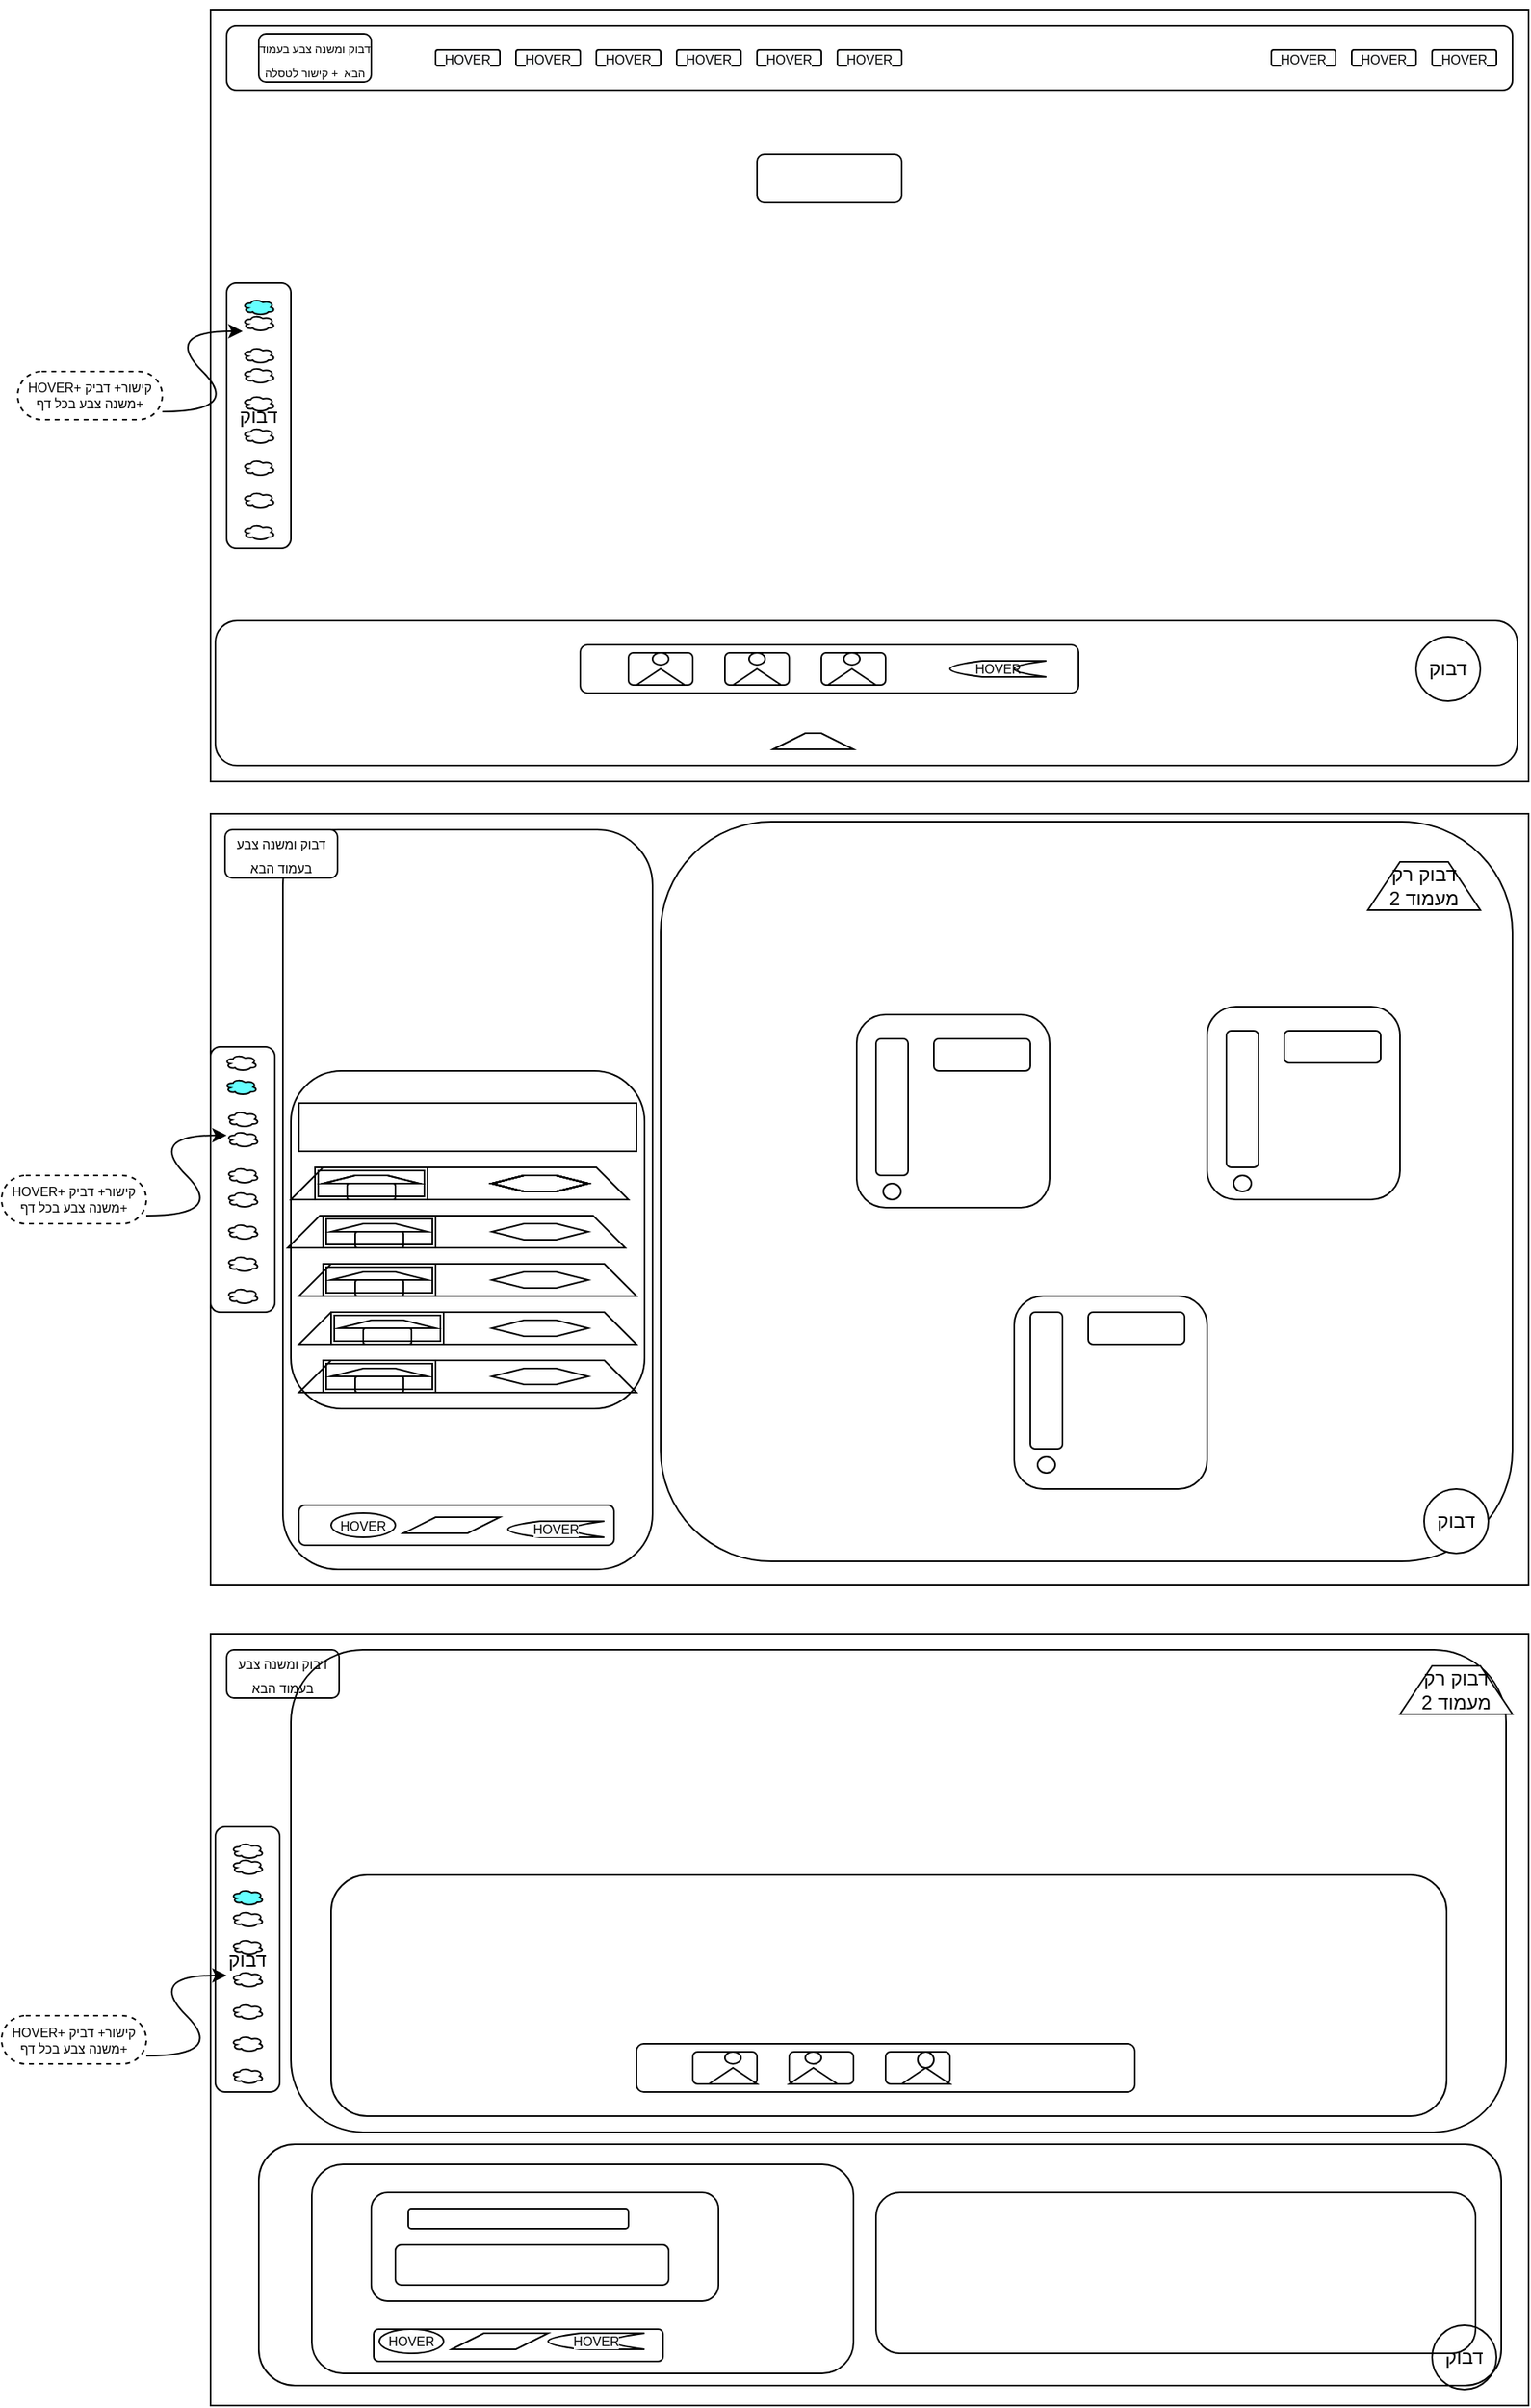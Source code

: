 <mxfile version="15.6.2" type="device"><diagram id="prtHgNgQTEPvFCAcTncT" name="Page-1"><mxGraphModel dx="3197" dy="2397" grid="1" gridSize="10" guides="1" tooltips="1" connect="1" arrows="1" fold="1" page="1" pageScale="1" pageWidth="827" pageHeight="1169" math="0" shadow="0"><root><mxCell id="0"/><mxCell id="1" parent="0"/><mxCell id="90ownEma-7QxXexHQfWN-2" value="" style="rounded=0;whiteSpace=wrap;html=1;" vertex="1" parent="1"><mxGeometry width="820" height="480" as="geometry"/></mxCell><mxCell id="90ownEma-7QxXexHQfWN-3" value="" style="rounded=1;whiteSpace=wrap;html=1;" vertex="1" parent="1"><mxGeometry x="10" y="10" width="800" height="40" as="geometry"/></mxCell><mxCell id="90ownEma-7QxXexHQfWN-5" value="&lt;font style=&quot;font-size: 7px ; line-height: 0.6&quot;&gt;דבוק ומשנה צבע בעמוד הבא&amp;nbsp; + קישור לטסלה&lt;/font&gt;" style="rounded=1;whiteSpace=wrap;html=1;verticalAlign=middle;spacing=0;" vertex="1" parent="1"><mxGeometry x="30" y="15" width="70" height="30" as="geometry"/></mxCell><mxCell id="90ownEma-7QxXexHQfWN-17" value="" style="rounded=1;whiteSpace=wrap;html=1;" vertex="1" parent="1"><mxGeometry x="340" y="90" width="90" height="30" as="geometry"/></mxCell><mxCell id="90ownEma-7QxXexHQfWN-18" value="&#10;&#10;&lt;span style=&quot;color: rgb(0, 0, 0); font-family: helvetica; font-size: 8px; font-style: normal; font-weight: 400; letter-spacing: normal; text-align: center; text-indent: 0px; text-transform: none; word-spacing: 0px; background-color: rgb(248, 249, 250); display: inline; float: none;&quot;&gt;HOVER&lt;/span&gt;&#10;&#10;" style="rounded=1;whiteSpace=wrap;html=1;" vertex="1" parent="1"><mxGeometry x="660" y="25" width="40" height="10" as="geometry"/></mxCell><mxCell id="90ownEma-7QxXexHQfWN-19" value="&#10;&#10;&lt;span style=&quot;color: rgb(0, 0, 0); font-family: helvetica; font-size: 8px; font-style: normal; font-weight: 400; letter-spacing: normal; text-align: center; text-indent: 0px; text-transform: none; word-spacing: 0px; background-color: rgb(248, 249, 250); display: inline; float: none;&quot;&gt;HOVER&lt;/span&gt;&#10;&#10;" style="rounded=1;whiteSpace=wrap;html=1;" vertex="1" parent="1"><mxGeometry x="710" y="25" width="40" height="10" as="geometry"/></mxCell><mxCell id="90ownEma-7QxXexHQfWN-20" value="&#10;&#10;&lt;span style=&quot;color: rgb(0, 0, 0); font-family: helvetica; font-size: 8px; font-style: normal; font-weight: 400; letter-spacing: normal; text-align: center; text-indent: 0px; text-transform: none; word-spacing: 0px; background-color: rgb(248, 249, 250); display: inline; float: none;&quot;&gt;HOVER&lt;/span&gt;&#10;&#10;" style="rounded=1;whiteSpace=wrap;html=1;" vertex="1" parent="1"><mxGeometry x="760" y="25" width="40" height="10" as="geometry"/></mxCell><mxCell id="90ownEma-7QxXexHQfWN-21" value="&#10;&#10;&lt;span style=&quot;color: rgb(0, 0, 0); font-family: helvetica; font-size: 8px; font-style: normal; font-weight: 400; letter-spacing: normal; text-align: center; text-indent: 0px; text-transform: none; word-spacing: 0px; background-color: rgb(248, 249, 250); display: inline; float: none;&quot;&gt;HOVER&lt;/span&gt;&#10;&#10;" style="rounded=1;whiteSpace=wrap;html=1;" vertex="1" parent="1"><mxGeometry x="390" y="25" width="40" height="10" as="geometry"/></mxCell><mxCell id="90ownEma-7QxXexHQfWN-22" value="&#10;&#10;&lt;span style=&quot;color: rgb(0, 0, 0); font-family: helvetica; font-size: 8px; font-style: normal; font-weight: 400; letter-spacing: normal; text-align: center; text-indent: 0px; text-transform: none; word-spacing: 0px; background-color: rgb(248, 249, 250); display: inline; float: none;&quot;&gt;HOVER&lt;/span&gt;&#10;&#10;" style="rounded=1;whiteSpace=wrap;html=1;" vertex="1" parent="1"><mxGeometry x="340" y="25" width="40" height="10" as="geometry"/></mxCell><mxCell id="90ownEma-7QxXexHQfWN-23" value="&#10;&#10;&lt;span style=&quot;color: rgb(0, 0, 0); font-family: helvetica; font-size: 8px; font-style: normal; font-weight: 400; letter-spacing: normal; text-align: center; text-indent: 0px; text-transform: none; word-spacing: 0px; background-color: rgb(248, 249, 250); display: inline; float: none;&quot;&gt;HOVER&lt;/span&gt;&#10;&#10;" style="rounded=1;whiteSpace=wrap;html=1;" vertex="1" parent="1"><mxGeometry x="290" y="25" width="40" height="10" as="geometry"/></mxCell><mxCell id="90ownEma-7QxXexHQfWN-24" value="&#10;&#10;&lt;span style=&quot;color: rgb(0, 0, 0); font-family: helvetica; font-size: 8px; font-style: normal; font-weight: 400; letter-spacing: normal; text-align: center; text-indent: 0px; text-transform: none; word-spacing: 0px; background-color: rgb(248, 249, 250); display: inline; float: none;&quot;&gt;HOVER&lt;/span&gt;&#10;&#10;" style="rounded=1;whiteSpace=wrap;html=1;" vertex="1" parent="1"><mxGeometry x="190" y="25" width="40" height="10" as="geometry"/></mxCell><mxCell id="90ownEma-7QxXexHQfWN-25" value="&#10;&#10;&lt;span style=&quot;color: rgb(0, 0, 0); font-family: helvetica; font-size: 8px; font-style: normal; font-weight: 400; letter-spacing: normal; text-align: center; text-indent: 0px; text-transform: none; word-spacing: 0px; background-color: rgb(248, 249, 250); display: inline; float: none;&quot;&gt;HOVER&lt;/span&gt;&#10;&#10;" style="rounded=1;whiteSpace=wrap;html=1;" vertex="1" parent="1"><mxGeometry x="240" y="25" width="40" height="10" as="geometry"/></mxCell><mxCell id="90ownEma-7QxXexHQfWN-26" value="&#10;&#10;&lt;span style=&quot;color: rgb(0, 0, 0); font-family: helvetica; font-size: 8px; font-style: normal; font-weight: 400; letter-spacing: normal; text-align: center; text-indent: 0px; text-transform: none; word-spacing: 0px; background-color: rgb(248, 249, 250); display: inline; float: none;&quot;&gt;HOVER&lt;/span&gt;&#10;&#10;" style="rounded=1;whiteSpace=wrap;html=1;" vertex="1" parent="1"><mxGeometry x="140" y="25" width="40" height="10" as="geometry"/></mxCell><mxCell id="90ownEma-7QxXexHQfWN-35" value="" style="rounded=1;whiteSpace=wrap;html=1;" vertex="1" parent="1"><mxGeometry x="380" y="400" width="40" height="20" as="geometry"/></mxCell><mxCell id="90ownEma-7QxXexHQfWN-36" value="" style="rounded=1;whiteSpace=wrap;html=1;" vertex="1" parent="1"><mxGeometry x="320" y="400" width="40" height="20" as="geometry"/></mxCell><mxCell id="90ownEma-7QxXexHQfWN-37" value="" style="rounded=1;whiteSpace=wrap;html=1;" vertex="1" parent="1"><mxGeometry x="260" y="400" width="40" height="20" as="geometry"/></mxCell><mxCell id="90ownEma-7QxXexHQfWN-39" value="דבוק" style="ellipse;whiteSpace=wrap;html=1;" vertex="1" parent="1"><mxGeometry x="750" y="390" width="40" height="40" as="geometry"/></mxCell><mxCell id="90ownEma-7QxXexHQfWN-53" value="" style="shape=trapezoid;perimeter=trapezoidPerimeter;whiteSpace=wrap;html=1;fixedSize=1;" vertex="1" parent="1"><mxGeometry x="350" y="450" width="50" height="10" as="geometry"/></mxCell><mxCell id="90ownEma-7QxXexHQfWN-54" value="" style="rounded=0;whiteSpace=wrap;html=1;" vertex="1" parent="1"><mxGeometry y="500" width="820" height="480" as="geometry"/></mxCell><mxCell id="90ownEma-7QxXexHQfWN-55" value="" style="rounded=1;whiteSpace=wrap;html=1;fillColor=none;" vertex="1" parent="1"><mxGeometry x="3" y="380" width="810" height="90" as="geometry"/></mxCell><mxCell id="90ownEma-7QxXexHQfWN-56" value="" style="rounded=1;whiteSpace=wrap;html=1;fillColor=none;" vertex="1" parent="1"><mxGeometry x="55" y="930" width="196" height="25" as="geometry"/></mxCell><mxCell id="90ownEma-7QxXexHQfWN-57" value="" style="rounded=1;whiteSpace=wrap;html=1;fillColor=none;" vertex="1" parent="1"><mxGeometry x="280" y="505" width="530" height="460" as="geometry"/></mxCell><mxCell id="90ownEma-7QxXexHQfWN-58" value="" style="rounded=1;whiteSpace=wrap;html=1;fillColor=none;" vertex="1" parent="1"><mxGeometry x="45" y="510" width="230" height="460" as="geometry"/></mxCell><mxCell id="90ownEma-7QxXexHQfWN-61" value="דבוק רק מעמוד 2" style="shape=trapezoid;perimeter=trapezoidPerimeter;whiteSpace=wrap;html=1;fixedSize=1;" vertex="1" parent="1"><mxGeometry x="720" y="530" width="70" height="30" as="geometry"/></mxCell><mxCell id="90ownEma-7QxXexHQfWN-62" value="HOVER" style="shape=dataStorage;whiteSpace=wrap;html=1;fixedSize=1;fontSize=8;fillColor=none;" vertex="1" parent="1"><mxGeometry x="460" y="405" width="60" height="10" as="geometry"/></mxCell><mxCell id="90ownEma-7QxXexHQfWN-63" value="&#10;&#10;&lt;span style=&quot;color: rgb(0, 0, 0); font-family: helvetica; font-size: 8px; font-style: normal; font-weight: 400; letter-spacing: normal; text-align: center; text-indent: 0px; text-transform: none; word-spacing: 0px; background-color: rgb(248, 249, 250); display: inline; float: none;&quot;&gt;HOVER&lt;/span&gt;&#10;&#10;" style="shape=dataStorage;whiteSpace=wrap;html=1;fixedSize=1;fontSize=8;fillColor=none;" vertex="1" parent="1"><mxGeometry x="185" y="940" width="60" height="10" as="geometry"/></mxCell><mxCell id="90ownEma-7QxXexHQfWN-65" value="HOVER" style="ellipse;whiteSpace=wrap;html=1;fontSize=8;fillColor=none;" vertex="1" parent="1"><mxGeometry x="75" y="935" width="40" height="15" as="geometry"/></mxCell><mxCell id="90ownEma-7QxXexHQfWN-66" value="" style="rounded=1;whiteSpace=wrap;html=1;fontSize=8;fillColor=none;" vertex="1" parent="1"><mxGeometry x="50" y="660" width="220" height="210" as="geometry"/></mxCell><mxCell id="90ownEma-7QxXexHQfWN-67" value="" style="rounded=0;whiteSpace=wrap;html=1;fontSize=8;fillColor=none;" vertex="1" parent="1"><mxGeometry x="55" y="680" width="210" height="30" as="geometry"/></mxCell><mxCell id="90ownEma-7QxXexHQfWN-68" value="" style="shape=trapezoid;perimeter=trapezoidPerimeter;whiteSpace=wrap;html=1;fixedSize=1;fontSize=8;fillColor=none;" vertex="1" parent="1"><mxGeometry x="48" y="750" width="210" height="20" as="geometry"/></mxCell><mxCell id="90ownEma-7QxXexHQfWN-71" value="" style="shape=trapezoid;perimeter=trapezoidPerimeter;whiteSpace=wrap;html=1;fixedSize=1;fontSize=8;fillColor=none;" vertex="1" parent="1"><mxGeometry x="55" y="780" width="210" height="20" as="geometry"/></mxCell><mxCell id="90ownEma-7QxXexHQfWN-72" value="" style="shape=trapezoid;perimeter=trapezoidPerimeter;whiteSpace=wrap;html=1;fixedSize=1;fontSize=8;fillColor=none;" vertex="1" parent="1"><mxGeometry x="55" y="810" width="210" height="20" as="geometry"/></mxCell><mxCell id="90ownEma-7QxXexHQfWN-73" value="" style="shape=trapezoid;perimeter=trapezoidPerimeter;whiteSpace=wrap;html=1;fixedSize=1;fontSize=8;fillColor=none;" vertex="1" parent="1"><mxGeometry x="55" y="840" width="210" height="20" as="geometry"/></mxCell><mxCell id="90ownEma-7QxXexHQfWN-76" value="" style="shape=hexagon;perimeter=hexagonPerimeter2;whiteSpace=wrap;html=1;fixedSize=1;fontSize=8;fillColor=none;" vertex="1" parent="1"><mxGeometry x="175" y="725" width="60" height="10" as="geometry"/></mxCell><mxCell id="90ownEma-7QxXexHQfWN-77" value="" style="shape=trapezoid;perimeter=trapezoidPerimeter;whiteSpace=wrap;html=1;fixedSize=1;fontSize=8;fillColor=none;" vertex="1" parent="1"><mxGeometry x="70" y="725" width="60" height="5" as="geometry"/></mxCell><mxCell id="90ownEma-7QxXexHQfWN-79" value="" style="shape=hexagon;perimeter=hexagonPerimeter2;whiteSpace=wrap;html=1;fixedSize=1;fontSize=8;fillColor=none;" vertex="1" parent="1"><mxGeometry x="175" y="725" width="60" height="10" as="geometry"/></mxCell><mxCell id="90ownEma-7QxXexHQfWN-80" value="" style="shape=hexagon;perimeter=hexagonPerimeter2;whiteSpace=wrap;html=1;fixedSize=1;fontSize=8;fillColor=none;" vertex="1" parent="1"><mxGeometry x="175" y="725" width="60" height="10" as="geometry"/></mxCell><mxCell id="90ownEma-7QxXexHQfWN-81" value="" style="shape=hexagon;perimeter=hexagonPerimeter2;whiteSpace=wrap;html=1;fixedSize=1;fontSize=8;fillColor=none;" vertex="1" parent="1"><mxGeometry x="175" y="725" width="60" height="10" as="geometry"/></mxCell><mxCell id="90ownEma-7QxXexHQfWN-84" value="" style="group" vertex="1" connectable="0" parent="1"><mxGeometry x="50" y="720" width="210" height="25" as="geometry"/></mxCell><mxCell id="90ownEma-7QxXexHQfWN-78" value="" style="rounded=1;whiteSpace=wrap;html=1;fontSize=8;fillColor=none;" vertex="1" parent="90ownEma-7QxXexHQfWN-84"><mxGeometry x="35" y="10" width="30" height="10" as="geometry"/></mxCell><mxCell id="90ownEma-7QxXexHQfWN-83" value="" style="shape=hexagon;perimeter=hexagonPerimeter2;whiteSpace=wrap;html=1;fixedSize=1;fontSize=8;fillColor=none;" vertex="1" parent="90ownEma-7QxXexHQfWN-84"><mxGeometry x="125" y="5" width="60" height="10" as="geometry"/></mxCell><mxCell id="90ownEma-7QxXexHQfWN-69" value="" style="shape=trapezoid;perimeter=trapezoidPerimeter;whiteSpace=wrap;html=1;fixedSize=1;fontSize=8;fillColor=none;" vertex="1" parent="90ownEma-7QxXexHQfWN-84"><mxGeometry width="210" height="20" as="geometry"/></mxCell><mxCell id="90ownEma-7QxXexHQfWN-111" value="" style="shape=ext;double=1;rounded=0;whiteSpace=wrap;html=1;fontSize=8;fillColor=none;" vertex="1" parent="90ownEma-7QxXexHQfWN-84"><mxGeometry x="15" width="70" height="20" as="geometry"/></mxCell><mxCell id="90ownEma-7QxXexHQfWN-86" value="" style="shape=hexagon;perimeter=hexagonPerimeter2;whiteSpace=wrap;html=1;fixedSize=1;fontSize=8;fillColor=none;" vertex="1" parent="1"><mxGeometry x="175" y="755" width="60" height="10" as="geometry"/></mxCell><mxCell id="90ownEma-7QxXexHQfWN-87" value="" style="shape=hexagon;perimeter=hexagonPerimeter2;whiteSpace=wrap;html=1;fixedSize=1;fontSize=8;fillColor=none;" vertex="1" parent="1"><mxGeometry x="175" y="785" width="60" height="10" as="geometry"/></mxCell><mxCell id="90ownEma-7QxXexHQfWN-88" value="" style="shape=hexagon;perimeter=hexagonPerimeter2;whiteSpace=wrap;html=1;fixedSize=1;fontSize=8;fillColor=none;" vertex="1" parent="1"><mxGeometry x="175" y="815" width="60" height="10" as="geometry"/></mxCell><mxCell id="90ownEma-7QxXexHQfWN-89" value="" style="shape=hexagon;perimeter=hexagonPerimeter2;whiteSpace=wrap;html=1;fixedSize=1;fontSize=8;fillColor=none;" vertex="1" parent="1"><mxGeometry x="175" y="845" width="60" height="10" as="geometry"/></mxCell><mxCell id="90ownEma-7QxXexHQfWN-90" value="" style="shape=trapezoid;perimeter=trapezoidPerimeter;whiteSpace=wrap;html=1;fixedSize=1;fontSize=8;fillColor=none;" vertex="1" parent="1"><mxGeometry x="70" y="725" width="60" height="5" as="geometry"/></mxCell><mxCell id="90ownEma-7QxXexHQfWN-93" value="" style="shape=trapezoid;perimeter=trapezoidPerimeter;whiteSpace=wrap;html=1;fixedSize=1;fontSize=8;fillColor=none;" vertex="1" parent="1"><mxGeometry x="75" y="755" width="60" height="5" as="geometry"/></mxCell><mxCell id="90ownEma-7QxXexHQfWN-94" value="" style="shape=trapezoid;perimeter=trapezoidPerimeter;whiteSpace=wrap;html=1;fixedSize=1;fontSize=8;fillColor=none;" vertex="1" parent="1"><mxGeometry x="75" y="785" width="60" height="5" as="geometry"/></mxCell><mxCell id="90ownEma-7QxXexHQfWN-95" value="" style="shape=trapezoid;perimeter=trapezoidPerimeter;whiteSpace=wrap;html=1;fixedSize=1;fontSize=8;fillColor=none;" vertex="1" parent="1"><mxGeometry x="80" y="815" width="60" height="5" as="geometry"/></mxCell><mxCell id="90ownEma-7QxXexHQfWN-96" value="" style="shape=trapezoid;perimeter=trapezoidPerimeter;whiteSpace=wrap;html=1;fixedSize=1;fontSize=8;fillColor=none;" vertex="1" parent="1"><mxGeometry x="75" y="845" width="60" height="5" as="geometry"/></mxCell><mxCell id="90ownEma-7QxXexHQfWN-98" value="" style="rounded=1;whiteSpace=wrap;html=1;fontSize=8;fillColor=none;" vertex="1" parent="1"><mxGeometry x="90" y="760" width="30" height="10" as="geometry"/></mxCell><mxCell id="90ownEma-7QxXexHQfWN-99" value="" style="rounded=1;whiteSpace=wrap;html=1;fontSize=8;fillColor=none;" vertex="1" parent="1"><mxGeometry x="90" y="790" width="30" height="10" as="geometry"/></mxCell><mxCell id="90ownEma-7QxXexHQfWN-100" value="" style="rounded=1;whiteSpace=wrap;html=1;fontSize=8;fillColor=none;" vertex="1" parent="1"><mxGeometry x="95" y="820" width="30" height="10" as="geometry"/></mxCell><mxCell id="90ownEma-7QxXexHQfWN-101" value="" style="rounded=1;whiteSpace=wrap;html=1;fontSize=8;fillColor=none;" vertex="1" parent="1"><mxGeometry x="90" y="850" width="30" height="10" as="geometry"/></mxCell><mxCell id="90ownEma-7QxXexHQfWN-106" value="" style="shape=ext;double=1;rounded=0;whiteSpace=wrap;html=1;fontSize=8;fillColor=none;" vertex="1" parent="1"><mxGeometry x="70" y="840" width="70" height="20" as="geometry"/></mxCell><mxCell id="90ownEma-7QxXexHQfWN-109" value="" style="shape=ext;double=1;rounded=0;whiteSpace=wrap;html=1;fontSize=8;fillColor=none;" vertex="1" parent="1"><mxGeometry x="75" y="810" width="70" height="20" as="geometry"/></mxCell><mxCell id="90ownEma-7QxXexHQfWN-110" value="" style="shape=ext;double=1;rounded=0;whiteSpace=wrap;html=1;fontSize=8;fillColor=none;" vertex="1" parent="1"><mxGeometry x="70" y="780" width="70" height="20" as="geometry"/></mxCell><mxCell id="90ownEma-7QxXexHQfWN-112" value="" style="shape=ext;double=1;rounded=0;whiteSpace=wrap;html=1;fontSize=8;fillColor=none;" vertex="1" parent="1"><mxGeometry x="70" y="750" width="70" height="20" as="geometry"/></mxCell><mxCell id="90ownEma-7QxXexHQfWN-114" value="" style="rounded=1;whiteSpace=wrap;html=1;" vertex="1" parent="1"><mxGeometry y="645" width="40" height="165" as="geometry"/></mxCell><mxCell id="90ownEma-7QxXexHQfWN-115" value="" style="ellipse;shape=cloud;whiteSpace=wrap;html=1;" vertex="1" parent="1"><mxGeometry x="10" y="755" width="20" height="10" as="geometry"/></mxCell><mxCell id="90ownEma-7QxXexHQfWN-116" value="" style="ellipse;shape=cloud;whiteSpace=wrap;html=1;" vertex="1" parent="1"><mxGeometry x="10" y="735" width="20" height="10" as="geometry"/></mxCell><mxCell id="90ownEma-7QxXexHQfWN-117" value="" style="ellipse;shape=cloud;whiteSpace=wrap;html=1;" vertex="1" parent="1"><mxGeometry x="10" y="720" width="20" height="10" as="geometry"/></mxCell><mxCell id="90ownEma-7QxXexHQfWN-118" value="" style="ellipse;shape=cloud;whiteSpace=wrap;html=1;" vertex="1" parent="1"><mxGeometry x="10" y="697.5" width="20" height="10" as="geometry"/></mxCell><mxCell id="90ownEma-7QxXexHQfWN-119" value="" style="ellipse;shape=cloud;whiteSpace=wrap;html=1;" vertex="1" parent="1"><mxGeometry x="10" y="685" width="20" height="10" as="geometry"/></mxCell><mxCell id="90ownEma-7QxXexHQfWN-120" value="" style="ellipse;shape=cloud;whiteSpace=wrap;html=1;" vertex="1" parent="1"><mxGeometry x="9" y="650" width="20" height="10" as="geometry"/></mxCell><mxCell id="90ownEma-7QxXexHQfWN-121" value="" style="ellipse;shape=cloud;whiteSpace=wrap;html=1;fillColor=#66FFFF;" vertex="1" parent="1"><mxGeometry x="9" y="665" width="20" height="10" as="geometry"/></mxCell><mxCell id="90ownEma-7QxXexHQfWN-122" value="" style="ellipse;shape=cloud;whiteSpace=wrap;html=1;" vertex="1" parent="1"><mxGeometry x="10" y="775" width="20" height="10" as="geometry"/></mxCell><mxCell id="90ownEma-7QxXexHQfWN-123" value="" style="ellipse;shape=cloud;whiteSpace=wrap;html=1;" vertex="1" parent="1"><mxGeometry x="10" y="795" width="20" height="10" as="geometry"/></mxCell><mxCell id="90ownEma-7QxXexHQfWN-124" value="" style="rounded=1;whiteSpace=wrap;html=1;fontSize=8;fillColor=none;" vertex="1" parent="1"><mxGeometry x="620" y="620" width="120" height="120" as="geometry"/></mxCell><mxCell id="90ownEma-7QxXexHQfWN-125" value="" style="rounded=1;whiteSpace=wrap;html=1;fontSize=8;fillColor=none;" vertex="1" parent="1"><mxGeometry x="500" y="800" width="120" height="120" as="geometry"/></mxCell><mxCell id="90ownEma-7QxXexHQfWN-126" value="" style="rounded=1;whiteSpace=wrap;html=1;fontSize=8;fillColor=none;" vertex="1" parent="1"><mxGeometry x="402" y="625" width="120" height="120" as="geometry"/></mxCell><mxCell id="90ownEma-7QxXexHQfWN-133" value="" style="group" vertex="1" connectable="0" parent="1"><mxGeometry x="414" y="640" width="96" height="100" as="geometry"/></mxCell><mxCell id="90ownEma-7QxXexHQfWN-127" value="" style="rounded=1;whiteSpace=wrap;html=1;fontSize=8;fillColor=none;" vertex="1" parent="90ownEma-7QxXexHQfWN-133"><mxGeometry x="36" width="60" height="20" as="geometry"/></mxCell><mxCell id="90ownEma-7QxXexHQfWN-128" value="" style="rounded=1;whiteSpace=wrap;html=1;fontSize=8;fillColor=none;" vertex="1" parent="90ownEma-7QxXexHQfWN-133"><mxGeometry width="20" height="85" as="geometry"/></mxCell><mxCell id="90ownEma-7QxXexHQfWN-129" value="" style="ellipse;whiteSpace=wrap;html=1;fontSize=8;fillColor=none;" vertex="1" parent="90ownEma-7QxXexHQfWN-133"><mxGeometry x="4.5" y="90" width="11" height="10" as="geometry"/></mxCell><mxCell id="90ownEma-7QxXexHQfWN-134" value="" style="group" vertex="1" connectable="0" parent="1"><mxGeometry x="632" y="635" width="96" height="100" as="geometry"/></mxCell><mxCell id="90ownEma-7QxXexHQfWN-135" value="" style="rounded=1;whiteSpace=wrap;html=1;fontSize=8;fillColor=none;" vertex="1" parent="90ownEma-7QxXexHQfWN-134"><mxGeometry x="36" width="60" height="20" as="geometry"/></mxCell><mxCell id="90ownEma-7QxXexHQfWN-136" value="" style="rounded=1;whiteSpace=wrap;html=1;fontSize=8;fillColor=none;" vertex="1" parent="90ownEma-7QxXexHQfWN-134"><mxGeometry width="20" height="85" as="geometry"/></mxCell><mxCell id="90ownEma-7QxXexHQfWN-137" value="" style="ellipse;whiteSpace=wrap;html=1;fontSize=8;fillColor=none;" vertex="1" parent="90ownEma-7QxXexHQfWN-134"><mxGeometry x="4.5" y="90" width="11" height="10" as="geometry"/></mxCell><mxCell id="90ownEma-7QxXexHQfWN-138" value="" style="group" vertex="1" connectable="0" parent="1"><mxGeometry x="510" y="810" width="96" height="100" as="geometry"/></mxCell><mxCell id="90ownEma-7QxXexHQfWN-139" value="" style="rounded=1;whiteSpace=wrap;html=1;fontSize=8;fillColor=none;" vertex="1" parent="90ownEma-7QxXexHQfWN-138"><mxGeometry x="36" width="60" height="20" as="geometry"/></mxCell><mxCell id="90ownEma-7QxXexHQfWN-140" value="" style="rounded=1;whiteSpace=wrap;html=1;fontSize=8;fillColor=none;" vertex="1" parent="90ownEma-7QxXexHQfWN-138"><mxGeometry width="20" height="85" as="geometry"/></mxCell><mxCell id="90ownEma-7QxXexHQfWN-141" value="" style="ellipse;whiteSpace=wrap;html=1;fontSize=8;fillColor=none;" vertex="1" parent="90ownEma-7QxXexHQfWN-138"><mxGeometry x="4.5" y="90" width="11" height="10" as="geometry"/></mxCell><mxCell id="90ownEma-7QxXexHQfWN-142" value="" style="rounded=0;whiteSpace=wrap;html=1;" vertex="1" parent="1"><mxGeometry y="1010" width="820" height="480" as="geometry"/></mxCell><mxCell id="90ownEma-7QxXexHQfWN-144" value="דבוק" style="ellipse;whiteSpace=wrap;html=1;" vertex="1" parent="1"><mxGeometry x="755" y="920" width="40" height="40" as="geometry"/></mxCell><mxCell id="90ownEma-7QxXexHQfWN-145" value="דבוק" style="ellipse;whiteSpace=wrap;html=1;" vertex="1" parent="1"><mxGeometry x="760" y="1440" width="40" height="40" as="geometry"/></mxCell><mxCell id="90ownEma-7QxXexHQfWN-146" value="&lt;font style=&quot;font-size: 8px&quot;&gt;דבוק ומשנה צבע בעמוד הבא&lt;/font&gt;" style="rounded=1;whiteSpace=wrap;html=1;" vertex="1" parent="1"><mxGeometry x="10" y="1020" width="70" height="30" as="geometry"/></mxCell><mxCell id="90ownEma-7QxXexHQfWN-147" value="&lt;font style=&quot;font-size: 8px&quot;&gt;דבוק ומשנה צבע בעמוד הבא&lt;/font&gt;" style="rounded=1;whiteSpace=wrap;html=1;" vertex="1" parent="1"><mxGeometry x="9" y="510" width="70" height="30" as="geometry"/></mxCell><mxCell id="90ownEma-7QxXexHQfWN-149" value="" style="rounded=1;whiteSpace=wrap;html=1;fillColor=none;arcSize=15;" vertex="1" parent="1"><mxGeometry x="50" y="1020" width="756" height="300" as="geometry"/></mxCell><mxCell id="90ownEma-7QxXexHQfWN-150" value="דבוק רק מעמוד 2" style="shape=trapezoid;perimeter=trapezoidPerimeter;whiteSpace=wrap;html=1;fixedSize=1;" vertex="1" parent="1"><mxGeometry x="740" y="1030" width="70" height="30" as="geometry"/></mxCell><mxCell id="90ownEma-7QxXexHQfWN-152" value="&#10;&#10;&lt;span style=&quot;color: rgb(0, 0, 0); font-family: helvetica; font-size: 8px; font-style: normal; font-weight: 400; letter-spacing: normal; text-align: center; text-indent: 0px; text-transform: none; word-spacing: 0px; background-color: rgb(248, 249, 250); display: inline; float: none;&quot;&gt;HOVER&lt;/span&gt;&#10;&#10;" style="shape=dataStorage;whiteSpace=wrap;html=1;fixedSize=1;fontSize=8;fillColor=none;" vertex="1" parent="1"><mxGeometry x="210" y="1445" width="60" height="10" as="geometry"/></mxCell><mxCell id="90ownEma-7QxXexHQfWN-153" value="&#10;&#10;&lt;span style=&quot;color: rgb(0, 0, 0); font-family: helvetica; font-size: 8px; font-style: normal; font-weight: 400; letter-spacing: normal; text-align: center; text-indent: 0px; text-transform: none; word-spacing: 0px; background-color: rgb(248, 249, 250); display: inline; float: none;&quot;&gt;HOVER&lt;/span&gt;&#10;&#10;" style="ellipse;whiteSpace=wrap;html=1;fontSize=8;fillColor=none;" vertex="1" parent="1"><mxGeometry x="105" y="1442.5" width="40" height="15" as="geometry"/></mxCell><mxCell id="90ownEma-7QxXexHQfWN-154" value="" style="rounded=1;whiteSpace=wrap;html=1;fontSize=8;fillColor=none;" vertex="1" parent="1"><mxGeometry x="101.5" y="1442.5" width="180" height="20" as="geometry"/></mxCell><mxCell id="90ownEma-7QxXexHQfWN-156" value="" style="rounded=1;whiteSpace=wrap;html=1;fillColor=none;arcSize=15;" vertex="1" parent="1"><mxGeometry x="30" y="1327.5" width="773" height="150" as="geometry"/></mxCell><mxCell id="90ownEma-7QxXexHQfWN-157" value="" style="rounded=1;whiteSpace=wrap;html=1;fillColor=none;arcSize=15;" vertex="1" parent="1"><mxGeometry x="63" y="1340" width="337" height="130" as="geometry"/></mxCell><mxCell id="90ownEma-7QxXexHQfWN-158" value="" style="rounded=1;whiteSpace=wrap;html=1;fillColor=none;arcSize=15;" vertex="1" parent="1"><mxGeometry x="414" y="1357.5" width="373" height="100" as="geometry"/></mxCell><mxCell id="90ownEma-7QxXexHQfWN-159" value="" style="rounded=1;whiteSpace=wrap;html=1;fillColor=none;arcSize=15;" vertex="1" parent="1"><mxGeometry x="75" y="1160" width="694" height="150" as="geometry"/></mxCell><mxCell id="90ownEma-7QxXexHQfWN-161" value="" style="rounded=1;whiteSpace=wrap;html=1;" vertex="1" parent="1"><mxGeometry x="420" y="1270" width="40" height="20" as="geometry"/></mxCell><mxCell id="90ownEma-7QxXexHQfWN-162" value="" style="rounded=1;whiteSpace=wrap;html=1;" vertex="1" parent="1"><mxGeometry x="360" y="1270" width="40" height="20" as="geometry"/></mxCell><mxCell id="90ownEma-7QxXexHQfWN-163" value="" style="rounded=1;whiteSpace=wrap;html=1;" vertex="1" parent="1"><mxGeometry x="300" y="1270" width="40" height="20" as="geometry"/></mxCell><mxCell id="90ownEma-7QxXexHQfWN-164" value="" style="rounded=1;whiteSpace=wrap;html=1;fillColor=none;" vertex="1" parent="1"><mxGeometry x="265" y="1265" width="310" height="30" as="geometry"/></mxCell><mxCell id="90ownEma-7QxXexHQfWN-168" value="" style="group" vertex="1" connectable="0" parent="1"><mxGeometry x="360" y="1270" width="30" height="20" as="geometry"/></mxCell><mxCell id="90ownEma-7QxXexHQfWN-169" value="" style="ellipse;whiteSpace=wrap;html=1;fontSize=8;fillColor=none;" vertex="1" parent="90ownEma-7QxXexHQfWN-168"><mxGeometry x="10" width="10" height="7.5" as="geometry"/></mxCell><mxCell id="90ownEma-7QxXexHQfWN-170" value="" style="shape=trapezoid;perimeter=trapezoidPerimeter;whiteSpace=wrap;html=1;fixedSize=1;fontSize=8;fillColor=none;" vertex="1" parent="90ownEma-7QxXexHQfWN-168"><mxGeometry y="10" width="30" height="10" as="geometry"/></mxCell><mxCell id="90ownEma-7QxXexHQfWN-171" value="" style="group" vertex="1" connectable="0" parent="1"><mxGeometry x="310" y="1270" width="30" height="20" as="geometry"/></mxCell><mxCell id="90ownEma-7QxXexHQfWN-172" value="" style="ellipse;whiteSpace=wrap;html=1;fontSize=8;fillColor=none;" vertex="1" parent="90ownEma-7QxXexHQfWN-171"><mxGeometry x="10" width="10" height="7.5" as="geometry"/></mxCell><mxCell id="90ownEma-7QxXexHQfWN-173" value="" style="shape=trapezoid;perimeter=trapezoidPerimeter;whiteSpace=wrap;html=1;fixedSize=1;fontSize=8;fillColor=none;" vertex="1" parent="90ownEma-7QxXexHQfWN-171"><mxGeometry y="10" width="30" height="10" as="geometry"/></mxCell><mxCell id="90ownEma-7QxXexHQfWN-174" value="" style="group" vertex="1" connectable="0" parent="1"><mxGeometry x="265" y="400" width="30" height="20" as="geometry"/></mxCell><mxCell id="90ownEma-7QxXexHQfWN-175" value="" style="ellipse;whiteSpace=wrap;html=1;fontSize=8;fillColor=none;" vertex="1" parent="90ownEma-7QxXexHQfWN-174"><mxGeometry x="10" width="10" height="7.5" as="geometry"/></mxCell><mxCell id="90ownEma-7QxXexHQfWN-176" value="" style="shape=trapezoid;perimeter=trapezoidPerimeter;whiteSpace=wrap;html=1;fixedSize=1;fontSize=8;fillColor=none;" vertex="1" parent="90ownEma-7QxXexHQfWN-174"><mxGeometry y="10" width="30" height="10" as="geometry"/></mxCell><mxCell id="90ownEma-7QxXexHQfWN-177" value="" style="group" vertex="1" connectable="0" parent="1"><mxGeometry x="325" y="400" width="30" height="20" as="geometry"/></mxCell><mxCell id="90ownEma-7QxXexHQfWN-178" value="" style="ellipse;whiteSpace=wrap;html=1;fontSize=8;fillColor=none;" vertex="1" parent="90ownEma-7QxXexHQfWN-177"><mxGeometry x="10" width="10" height="7.5" as="geometry"/></mxCell><mxCell id="90ownEma-7QxXexHQfWN-179" value="" style="shape=trapezoid;perimeter=trapezoidPerimeter;whiteSpace=wrap;html=1;fixedSize=1;fontSize=8;fillColor=none;" vertex="1" parent="90ownEma-7QxXexHQfWN-177"><mxGeometry y="10" width="30" height="10" as="geometry"/></mxCell><mxCell id="90ownEma-7QxXexHQfWN-180" value="" style="group" vertex="1" connectable="0" parent="1"><mxGeometry x="384" y="400" width="156" height="25" as="geometry"/></mxCell><mxCell id="90ownEma-7QxXexHQfWN-181" value="" style="ellipse;whiteSpace=wrap;html=1;fontSize=8;fillColor=none;" vertex="1" parent="90ownEma-7QxXexHQfWN-180"><mxGeometry x="10" width="10" height="7.5" as="geometry"/></mxCell><mxCell id="90ownEma-7QxXexHQfWN-182" value="" style="shape=trapezoid;perimeter=trapezoidPerimeter;whiteSpace=wrap;html=1;fixedSize=1;fontSize=8;fillColor=none;" vertex="1" parent="90ownEma-7QxXexHQfWN-180"><mxGeometry y="10" width="30" height="10" as="geometry"/></mxCell><mxCell id="90ownEma-7QxXexHQfWN-64" value="" style="rounded=1;whiteSpace=wrap;html=1;fillColor=none;" vertex="1" parent="90ownEma-7QxXexHQfWN-180"><mxGeometry x="-154" y="-5" width="310" height="30" as="geometry"/></mxCell><mxCell id="90ownEma-7QxXexHQfWN-166" value="" style="shape=trapezoid;perimeter=trapezoidPerimeter;whiteSpace=wrap;html=1;fixedSize=1;fontSize=8;fillColor=none;" vertex="1" parent="1"><mxGeometry x="430" y="1280" width="30" height="10" as="geometry"/></mxCell><mxCell id="90ownEma-7QxXexHQfWN-165" value="" style="ellipse;whiteSpace=wrap;html=1;fontSize=8;fillColor=none;" vertex="1" parent="1"><mxGeometry x="440" y="1270" width="10" height="10" as="geometry"/></mxCell><mxCell id="90ownEma-7QxXexHQfWN-210" value="" style="group" vertex="1" connectable="0" parent="1"><mxGeometry x="10" y="170" width="40" height="165" as="geometry"/></mxCell><mxCell id="90ownEma-7QxXexHQfWN-40" value="דבוק" style="rounded=1;whiteSpace=wrap;html=1;" vertex="1" parent="90ownEma-7QxXexHQfWN-210"><mxGeometry width="40" height="165" as="geometry"/></mxCell><mxCell id="90ownEma-7QxXexHQfWN-43" value="" style="ellipse;shape=cloud;whiteSpace=wrap;html=1;" vertex="1" parent="90ownEma-7QxXexHQfWN-210"><mxGeometry x="10" y="110" width="20" height="10" as="geometry"/></mxCell><mxCell id="90ownEma-7QxXexHQfWN-44" value="" style="ellipse;shape=cloud;whiteSpace=wrap;html=1;" vertex="1" parent="90ownEma-7QxXexHQfWN-210"><mxGeometry x="10" y="90" width="20" height="10" as="geometry"/></mxCell><mxCell id="90ownEma-7QxXexHQfWN-45" value="" style="ellipse;shape=cloud;whiteSpace=wrap;html=1;" vertex="1" parent="90ownEma-7QxXexHQfWN-210"><mxGeometry x="10" y="70" width="20" height="10" as="geometry"/></mxCell><mxCell id="90ownEma-7QxXexHQfWN-46" value="" style="ellipse;shape=cloud;whiteSpace=wrap;html=1;" vertex="1" parent="90ownEma-7QxXexHQfWN-210"><mxGeometry x="10" y="52.5" width="20" height="10" as="geometry"/></mxCell><mxCell id="90ownEma-7QxXexHQfWN-47" value="" style="ellipse;shape=cloud;whiteSpace=wrap;html=1;" vertex="1" parent="90ownEma-7QxXexHQfWN-210"><mxGeometry x="10" y="40" width="20" height="10" as="geometry"/></mxCell><mxCell id="90ownEma-7QxXexHQfWN-48" value="" style="ellipse;shape=cloud;whiteSpace=wrap;html=1;" vertex="1" parent="90ownEma-7QxXexHQfWN-210"><mxGeometry x="10" y="20" width="20" height="10" as="geometry"/></mxCell><mxCell id="90ownEma-7QxXexHQfWN-49" value="" style="ellipse;shape=cloud;whiteSpace=wrap;html=1;fillColor=#66FFFF;" vertex="1" parent="90ownEma-7QxXexHQfWN-210"><mxGeometry x="10" y="10" width="20" height="10" as="geometry"/></mxCell><mxCell id="90ownEma-7QxXexHQfWN-50" value="" style="ellipse;shape=cloud;whiteSpace=wrap;html=1;" vertex="1" parent="90ownEma-7QxXexHQfWN-210"><mxGeometry x="10" y="130" width="20" height="10" as="geometry"/></mxCell><mxCell id="90ownEma-7QxXexHQfWN-51" value="" style="ellipse;shape=cloud;whiteSpace=wrap;html=1;" vertex="1" parent="90ownEma-7QxXexHQfWN-210"><mxGeometry x="10" y="150" width="20" height="10" as="geometry"/></mxCell><mxCell id="90ownEma-7QxXexHQfWN-211" value="" style="group" vertex="1" connectable="0" parent="1"><mxGeometry x="3" y="1130" width="40" height="165" as="geometry"/></mxCell><mxCell id="90ownEma-7QxXexHQfWN-212" value="דבוק" style="rounded=1;whiteSpace=wrap;html=1;" vertex="1" parent="90ownEma-7QxXexHQfWN-211"><mxGeometry width="40" height="165" as="geometry"/></mxCell><mxCell id="90ownEma-7QxXexHQfWN-213" value="" style="ellipse;shape=cloud;whiteSpace=wrap;html=1;" vertex="1" parent="90ownEma-7QxXexHQfWN-211"><mxGeometry x="10" y="110" width="20" height="10" as="geometry"/></mxCell><mxCell id="90ownEma-7QxXexHQfWN-214" value="" style="ellipse;shape=cloud;whiteSpace=wrap;html=1;" vertex="1" parent="90ownEma-7QxXexHQfWN-211"><mxGeometry x="10" y="90" width="20" height="10" as="geometry"/></mxCell><mxCell id="90ownEma-7QxXexHQfWN-215" value="" style="ellipse;shape=cloud;whiteSpace=wrap;html=1;" vertex="1" parent="90ownEma-7QxXexHQfWN-211"><mxGeometry x="10" y="70" width="20" height="10" as="geometry"/></mxCell><mxCell id="90ownEma-7QxXexHQfWN-216" value="" style="ellipse;shape=cloud;whiteSpace=wrap;html=1;" vertex="1" parent="90ownEma-7QxXexHQfWN-211"><mxGeometry x="10" y="52.5" width="20" height="10" as="geometry"/></mxCell><mxCell id="90ownEma-7QxXexHQfWN-217" value="" style="ellipse;shape=cloud;whiteSpace=wrap;html=1;" vertex="1" parent="90ownEma-7QxXexHQfWN-211"><mxGeometry x="10" y="10" width="20" height="10" as="geometry"/></mxCell><mxCell id="90ownEma-7QxXexHQfWN-218" value="" style="ellipse;shape=cloud;whiteSpace=wrap;html=1;" vertex="1" parent="90ownEma-7QxXexHQfWN-211"><mxGeometry x="10" y="20" width="20" height="10" as="geometry"/></mxCell><mxCell id="90ownEma-7QxXexHQfWN-219" value="" style="ellipse;shape=cloud;whiteSpace=wrap;html=1;fillColor=#66FFFF;" vertex="1" parent="90ownEma-7QxXexHQfWN-211"><mxGeometry x="10" y="39" width="20" height="10" as="geometry"/></mxCell><mxCell id="90ownEma-7QxXexHQfWN-220" value="" style="ellipse;shape=cloud;whiteSpace=wrap;html=1;" vertex="1" parent="90ownEma-7QxXexHQfWN-211"><mxGeometry x="10" y="130" width="20" height="10" as="geometry"/></mxCell><mxCell id="90ownEma-7QxXexHQfWN-221" value="" style="ellipse;shape=cloud;whiteSpace=wrap;html=1;" vertex="1" parent="90ownEma-7QxXexHQfWN-211"><mxGeometry x="10" y="150" width="20" height="10" as="geometry"/></mxCell><mxCell id="90ownEma-7QxXexHQfWN-223" value="" style="rounded=1;whiteSpace=wrap;html=1;fillColor=none;arcSize=15;" vertex="1" parent="1"><mxGeometry x="100" y="1357.5" width="216" height="67.5" as="geometry"/></mxCell><mxCell id="90ownEma-7QxXexHQfWN-224" value="" style="rounded=1;whiteSpace=wrap;html=1;fillColor=none;arcSize=15;" vertex="1" parent="1"><mxGeometry x="123" y="1367.5" width="137" height="12.5" as="geometry"/></mxCell><mxCell id="90ownEma-7QxXexHQfWN-225" value="" style="rounded=1;whiteSpace=wrap;html=1;fillColor=none;arcSize=15;" vertex="1" parent="1"><mxGeometry x="115" y="1390" width="170" height="25" as="geometry"/></mxCell><mxCell id="90ownEma-7QxXexHQfWN-227" value="" style="shape=parallelogram;perimeter=parallelogramPerimeter;whiteSpace=wrap;html=1;fixedSize=1;fontSize=8;fillColor=none;" vertex="1" parent="1"><mxGeometry x="120" y="937.5" width="60" height="10" as="geometry"/></mxCell><mxCell id="90ownEma-7QxXexHQfWN-229" value="" style="shape=parallelogram;perimeter=parallelogramPerimeter;whiteSpace=wrap;html=1;fixedSize=1;fontSize=8;fillColor=none;" vertex="1" parent="1"><mxGeometry x="150" y="1445" width="60" height="10" as="geometry"/></mxCell><mxCell id="90ownEma-7QxXexHQfWN-233" value="" style="group" vertex="1" connectable="0" parent="1"><mxGeometry x="-120" y="200" width="140" height="55" as="geometry"/></mxCell><mxCell id="90ownEma-7QxXexHQfWN-230" value="HOVER+ קישור+ דביק +משנה צבע בכל דף" style="rounded=1;whiteSpace=wrap;html=1;fontSize=8;fillColor=none;arcSize=50;strokeColor=default;dashed=1;" vertex="1" parent="90ownEma-7QxXexHQfWN-233"><mxGeometry y="25" width="90" height="30" as="geometry"/></mxCell><mxCell id="90ownEma-7QxXexHQfWN-232" value="" style="curved=1;endArrow=classic;html=1;rounded=0;fontSize=8;" edge="1" parent="90ownEma-7QxXexHQfWN-233"><mxGeometry width="50" height="50" relative="1" as="geometry"><mxPoint x="90" y="50" as="sourcePoint"/><mxPoint x="140" as="targetPoint"/><Array as="points"><mxPoint x="140" y="50"/><mxPoint x="90"/></Array></mxGeometry></mxCell><mxCell id="90ownEma-7QxXexHQfWN-234" value="" style="group" vertex="1" connectable="0" parent="1"><mxGeometry x="-130" y="1222.5" width="140" height="55" as="geometry"/></mxCell><mxCell id="90ownEma-7QxXexHQfWN-235" value="HOVER+ קישור+ דביק +משנה צבע בכל דף" style="rounded=1;whiteSpace=wrap;html=1;fontSize=8;fillColor=none;arcSize=50;strokeColor=default;dashed=1;" vertex="1" parent="90ownEma-7QxXexHQfWN-234"><mxGeometry y="25" width="90" height="30" as="geometry"/></mxCell><mxCell id="90ownEma-7QxXexHQfWN-236" value="" style="curved=1;endArrow=classic;html=1;rounded=0;fontSize=8;" edge="1" parent="90ownEma-7QxXexHQfWN-234"><mxGeometry width="50" height="50" relative="1" as="geometry"><mxPoint x="90" y="50" as="sourcePoint"/><mxPoint x="140" as="targetPoint"/><Array as="points"><mxPoint x="140" y="50"/><mxPoint x="90"/></Array></mxGeometry></mxCell><mxCell id="90ownEma-7QxXexHQfWN-237" value="" style="group" vertex="1" connectable="0" parent="1"><mxGeometry x="-130" y="700" width="140" height="55" as="geometry"/></mxCell><mxCell id="90ownEma-7QxXexHQfWN-238" value="HOVER+ קישור+ דביק +משנה צבע בכל דף" style="rounded=1;whiteSpace=wrap;html=1;fontSize=8;fillColor=none;arcSize=50;strokeColor=default;dashed=1;" vertex="1" parent="90ownEma-7QxXexHQfWN-237"><mxGeometry y="25" width="90" height="30" as="geometry"/></mxCell><mxCell id="90ownEma-7QxXexHQfWN-239" value="" style="curved=1;endArrow=classic;html=1;rounded=0;fontSize=8;" edge="1" parent="90ownEma-7QxXexHQfWN-237"><mxGeometry width="50" height="50" relative="1" as="geometry"><mxPoint x="90" y="50" as="sourcePoint"/><mxPoint x="140" as="targetPoint"/><Array as="points"><mxPoint x="140" y="50"/><mxPoint x="90"/></Array></mxGeometry></mxCell></root></mxGraphModel></diagram></mxfile>